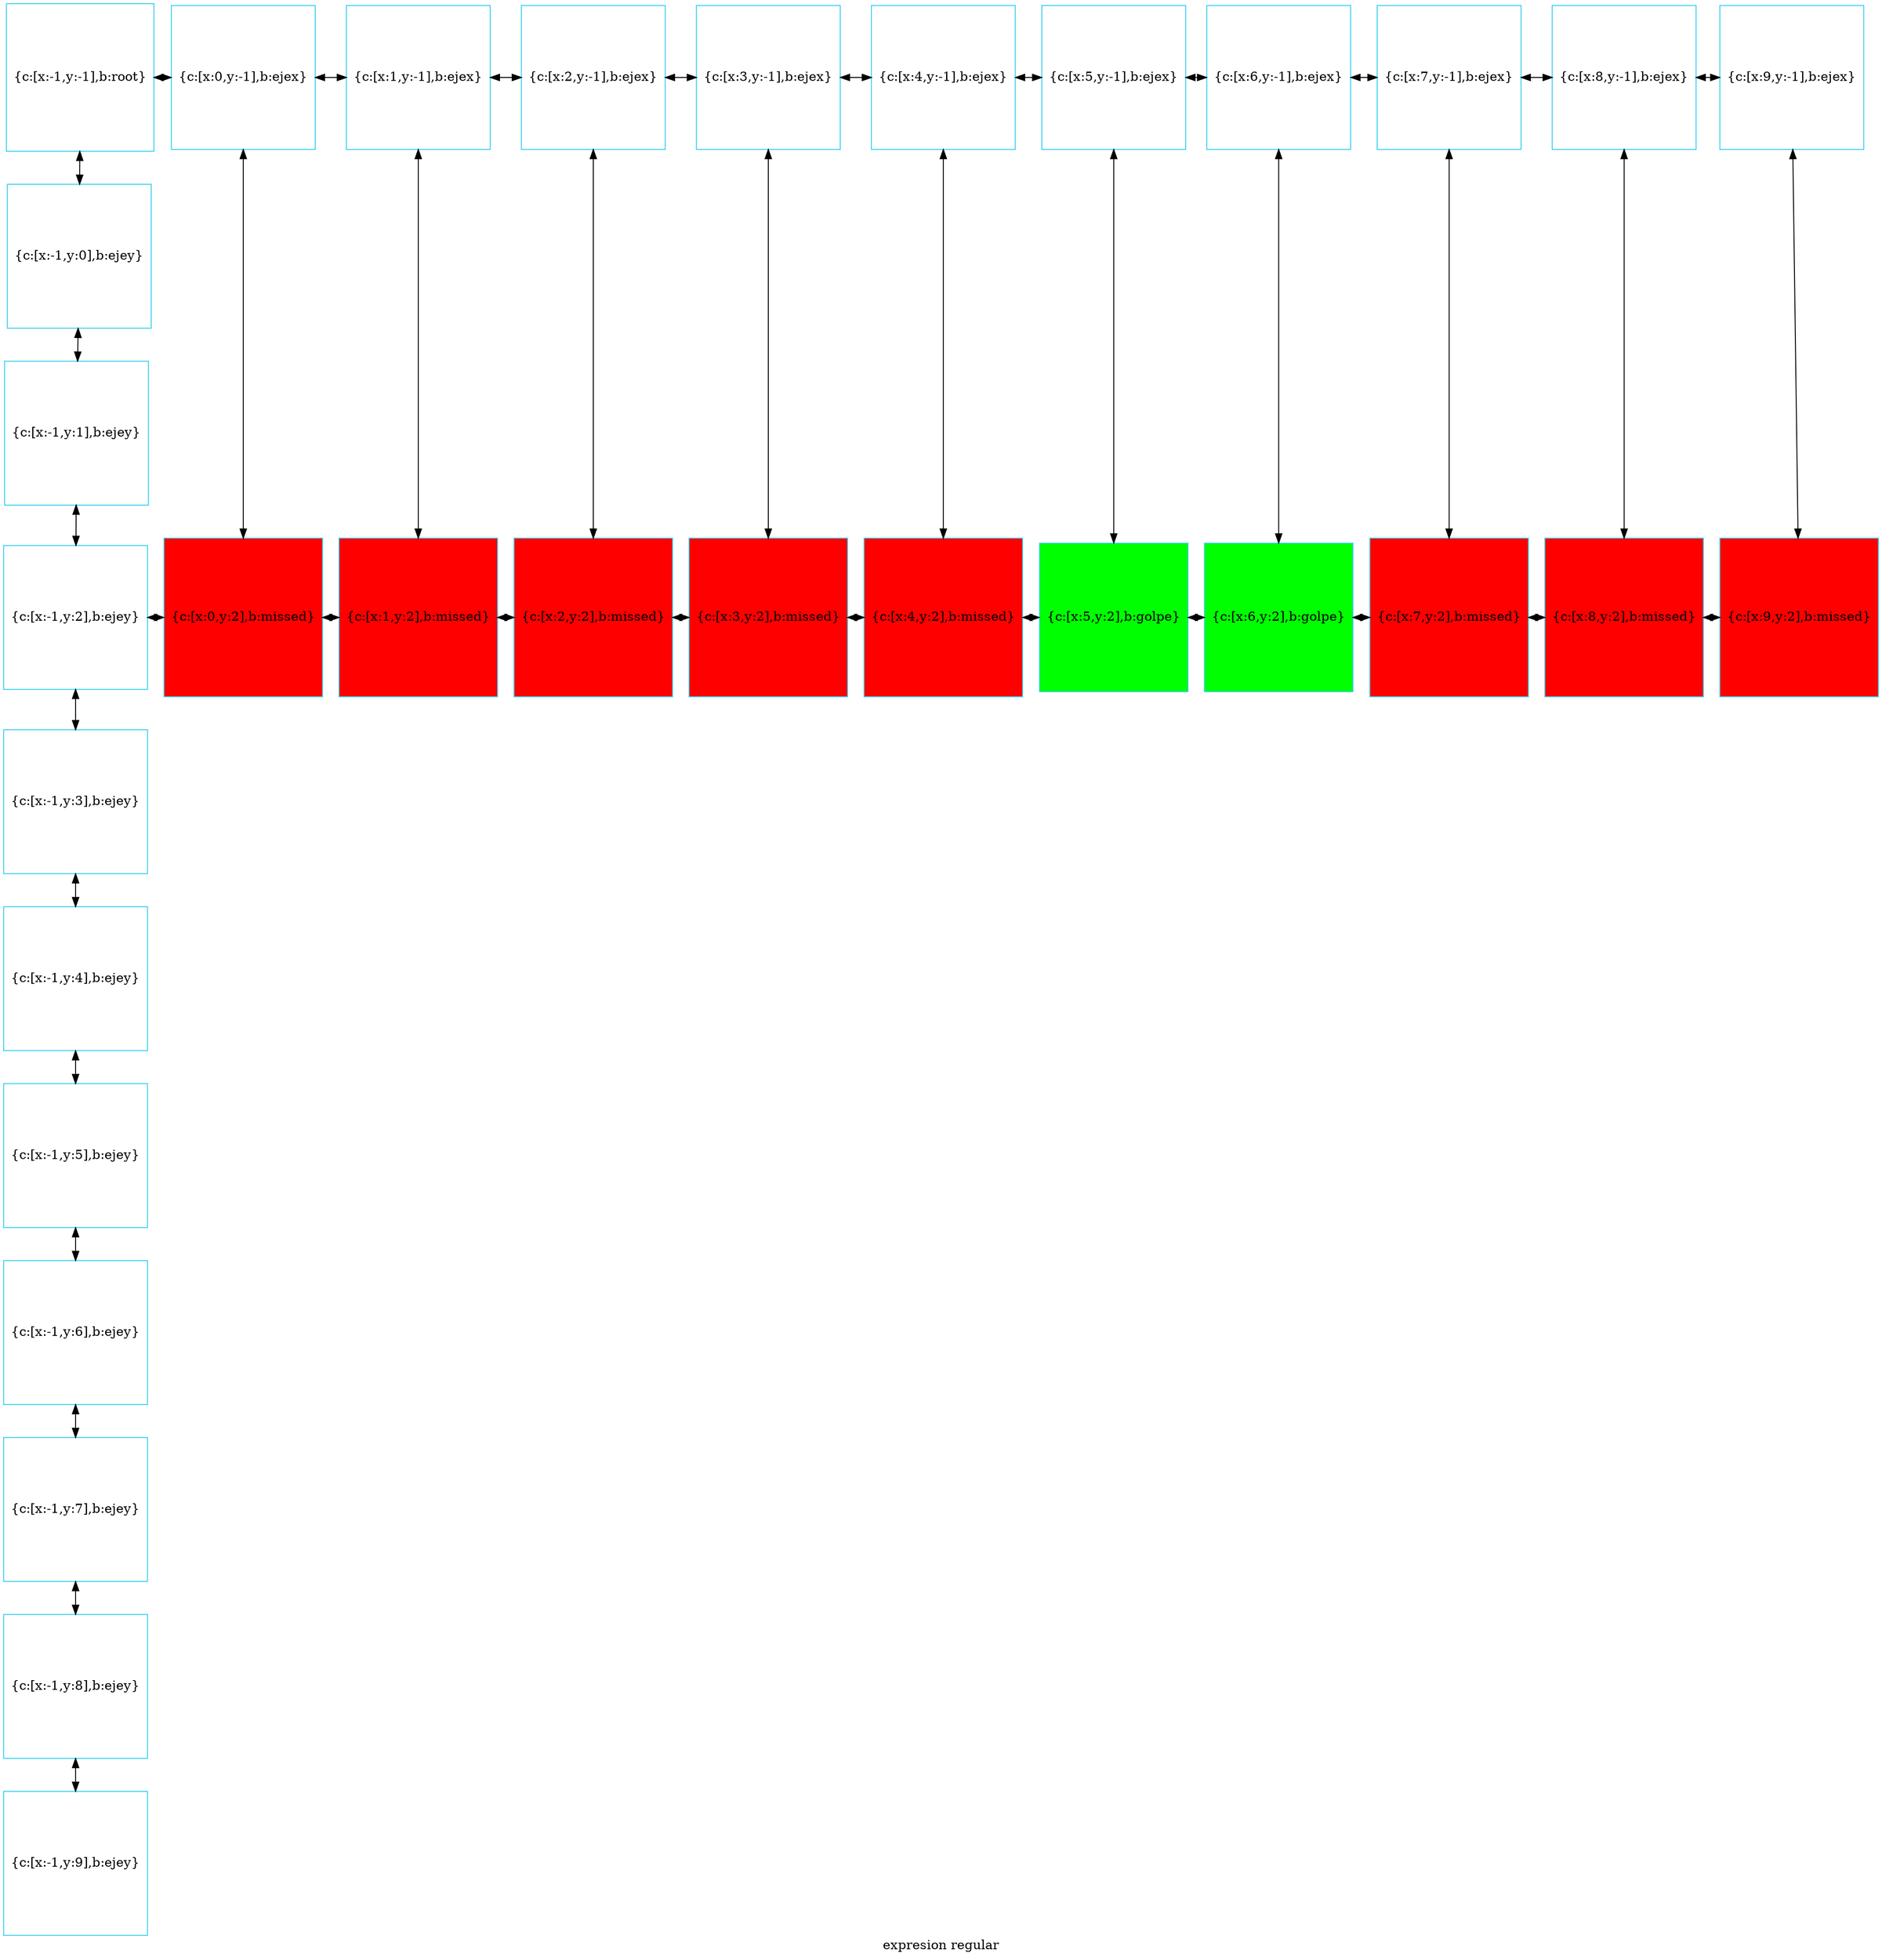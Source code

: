 digraph G
{label="expresion regular"
        node[shape = square]
        node[style = filled]
        node[fillcolor = "#EEEEE"]
        node[color = "#EEEEE"]
        node[color = "#31CEF0"]

1066880376304[label="{c:[x:-1,y:-1],b:root}",fillcolor = "white"]
1066880421792[label="{c:[x:0,y:-1],b:ejex}",fillcolor = "white"]
1066880421504[label="{c:[x:1,y:-1],b:ejex}",fillcolor = "white"]
1066880421216[label="{c:[x:2,y:-1],b:ejex}",fillcolor = "white"]
1066880421072[label="{c:[x:3,y:-1],b:ejex}",fillcolor = "white"]
1066880420928[label="{c:[x:4,y:-1],b:ejex}",fillcolor = "white"]
1066880420784[label="{c:[x:5,y:-1],b:ejex}",fillcolor = "white"]
1066880420640[label="{c:[x:6,y:-1],b:ejex}",fillcolor = "white"]
1066880420688[label="{c:[x:7,y:-1],b:ejex}",fillcolor = "white"]
1066880420544[label="{c:[x:8,y:-1],b:ejex}",fillcolor = "white"]
1066880420448[label="{c:[x:9,y:-1],b:ejex}",fillcolor = "white"]
1066977330896[label="{c:[x:-1,y:0],b:ejey}",fillcolor = "white"]
1066977329744[label="{c:[x:-1,y:1],b:ejey}",fillcolor = "white"]
1066977330944[label="{c:[x:-1,y:2],b:ejey}",fillcolor = "white"]
1066977322944[label="{c:[x:0,y:2],b:missed}",fillcolor = "red"]
1066880501264[label="{c:[x:1,y:2],b:missed}",fillcolor = "red"]
1066880501504[label="{c:[x:2,y:2],b:missed}",fillcolor = "red"]
1066880501744[label="{c:[x:3,y:2],b:missed}",fillcolor = "red"]
1066880501984[label="{c:[x:4,y:2],b:missed}",fillcolor = "red"]
1066880451248[label="{c:[x:5,y:2],b:golpe}",fillcolor = "green"]
1066977307280[label="{c:[x:6,y:2],b:golpe}",fillcolor = "green"]
1066880502224[label="{c:[x:7,y:2],b:missed}",fillcolor = "red"]
1066880502464[label="{c:[x:8,y:2],b:missed}",fillcolor = "red"]
1066880502704[label="{c:[x:9,y:2],b:missed}",fillcolor = "red"]
1066977330704[label="{c:[x:-1,y:3],b:ejey}",fillcolor = "white"]
1066977329936[label="{c:[x:-1,y:4],b:ejey}",fillcolor = "white"]
1066977329696[label="{c:[x:-1,y:5],b:ejey}",fillcolor = "white"]
1066977323904[label="{c:[x:-1,y:6],b:ejey}",fillcolor = "white"]
1066977322896[label="{c:[x:-1,y:7],b:ejey}",fillcolor = "white"]
1066977324384[label="{c:[x:-1,y:8],b:ejey}",fillcolor = "white"]
1066977324144[label="{c:[x:-1,y:9],b:ejey}",fillcolor = "white"]
1066880376304->1066977330896[dir = both];
1066977330896->1066977329744[dir = both];
1066977329744->1066977330944[dir = both];
1066977330944->1066977330704[dir = both];
1066977330704->1066977329936[dir = both];
1066977329936->1066977329696[dir = both];
1066977329696->1066977323904[dir = both];
1066977323904->1066977322896[dir = both];
1066977322896->1066977324384[dir = both];
1066977324384->1066977324144[dir = both];
1066880421792->1066977322944[dir = both];
1066880421504->1066880501264[dir = both];
1066880421216->1066880501504[dir = both];
1066880421072->1066880501744[dir = both];
1066880420928->1066880501984[dir = both];
1066880420784->1066880451248[dir = both];
1066880420640->1066977307280[dir = both];
1066880420688->1066880502224[dir = both];
1066880420544->1066880502464[dir = both];
1066880420448->1066880502704[dir = both];
1066880376304->1066880421792[dir = both];
1066880421792->1066880421504[dir = both];
1066880421504->1066880421216[dir = both];
1066880421216->1066880421072[dir = both];
1066880421072->1066880420928[dir = both];
1066880420928->1066880420784[dir = both];
1066880420784->1066880420640[dir = both];
1066880420640->1066880420688[dir = both];
1066880420688->1066880420544[dir = both];
1066880420544->1066880420448[dir = both];
1066977330944->1066977322944[constraint=false,dir = both];
1066977322944->1066880501264[constraint=false,dir = both];
1066880501264->1066880501504[constraint=false,dir = both];
1066880501504->1066880501744[constraint=false,dir = both];
1066880501744->1066880501984[constraint=false,dir = both];
1066880501984->1066880451248[constraint=false,dir = both];
1066880451248->1066977307280[constraint=false,dir = both];
1066977307280->1066880502224[constraint=false,dir = both];
1066880502224->1066880502464[constraint=false,dir = both];
1066880502464->1066880502704[constraint=false,dir = both];
 {rank=same; 1066880376304;1066880421792;1066880421504;1066880421216;1066880421072;1066880420928;1066880420784;1066880420640;1066880420688;1066880420544;1066880420448;}
 {rank=same; 1066977330896;}
 {rank=same; 1066977329744;}
 {rank=same; 1066977330944;1066977322944;1066880501264;1066880501504;1066880501744;1066880501984;1066880451248;1066977307280;1066880502224;1066880502464;1066880502704;}
 {rank=same; 1066977330704;}
 {rank=same; 1066977329936;}
 {rank=same; 1066977329696;}
 {rank=same; 1066977323904;}
 {rank=same; 1066977322896;}
 {rank=same; 1066977324384;}
 {rank=same; 1066977324144;}
}